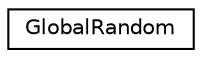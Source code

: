 digraph "Graphical Class Hierarchy"
{
 // INTERACTIVE_SVG=YES
  edge [fontname="Helvetica",fontsize="10",labelfontname="Helvetica",labelfontsize="10"];
  node [fontname="Helvetica",fontsize="10",shape=record];
  rankdir="LR";
  Node1 [label="GlobalRandom",height=0.2,width=0.4,color="black", fillcolor="white", style="filled",URL="$d3/d84/class_global_random.html",tooltip="A singleton class to provide a single global instance of the Random class. "];
}
